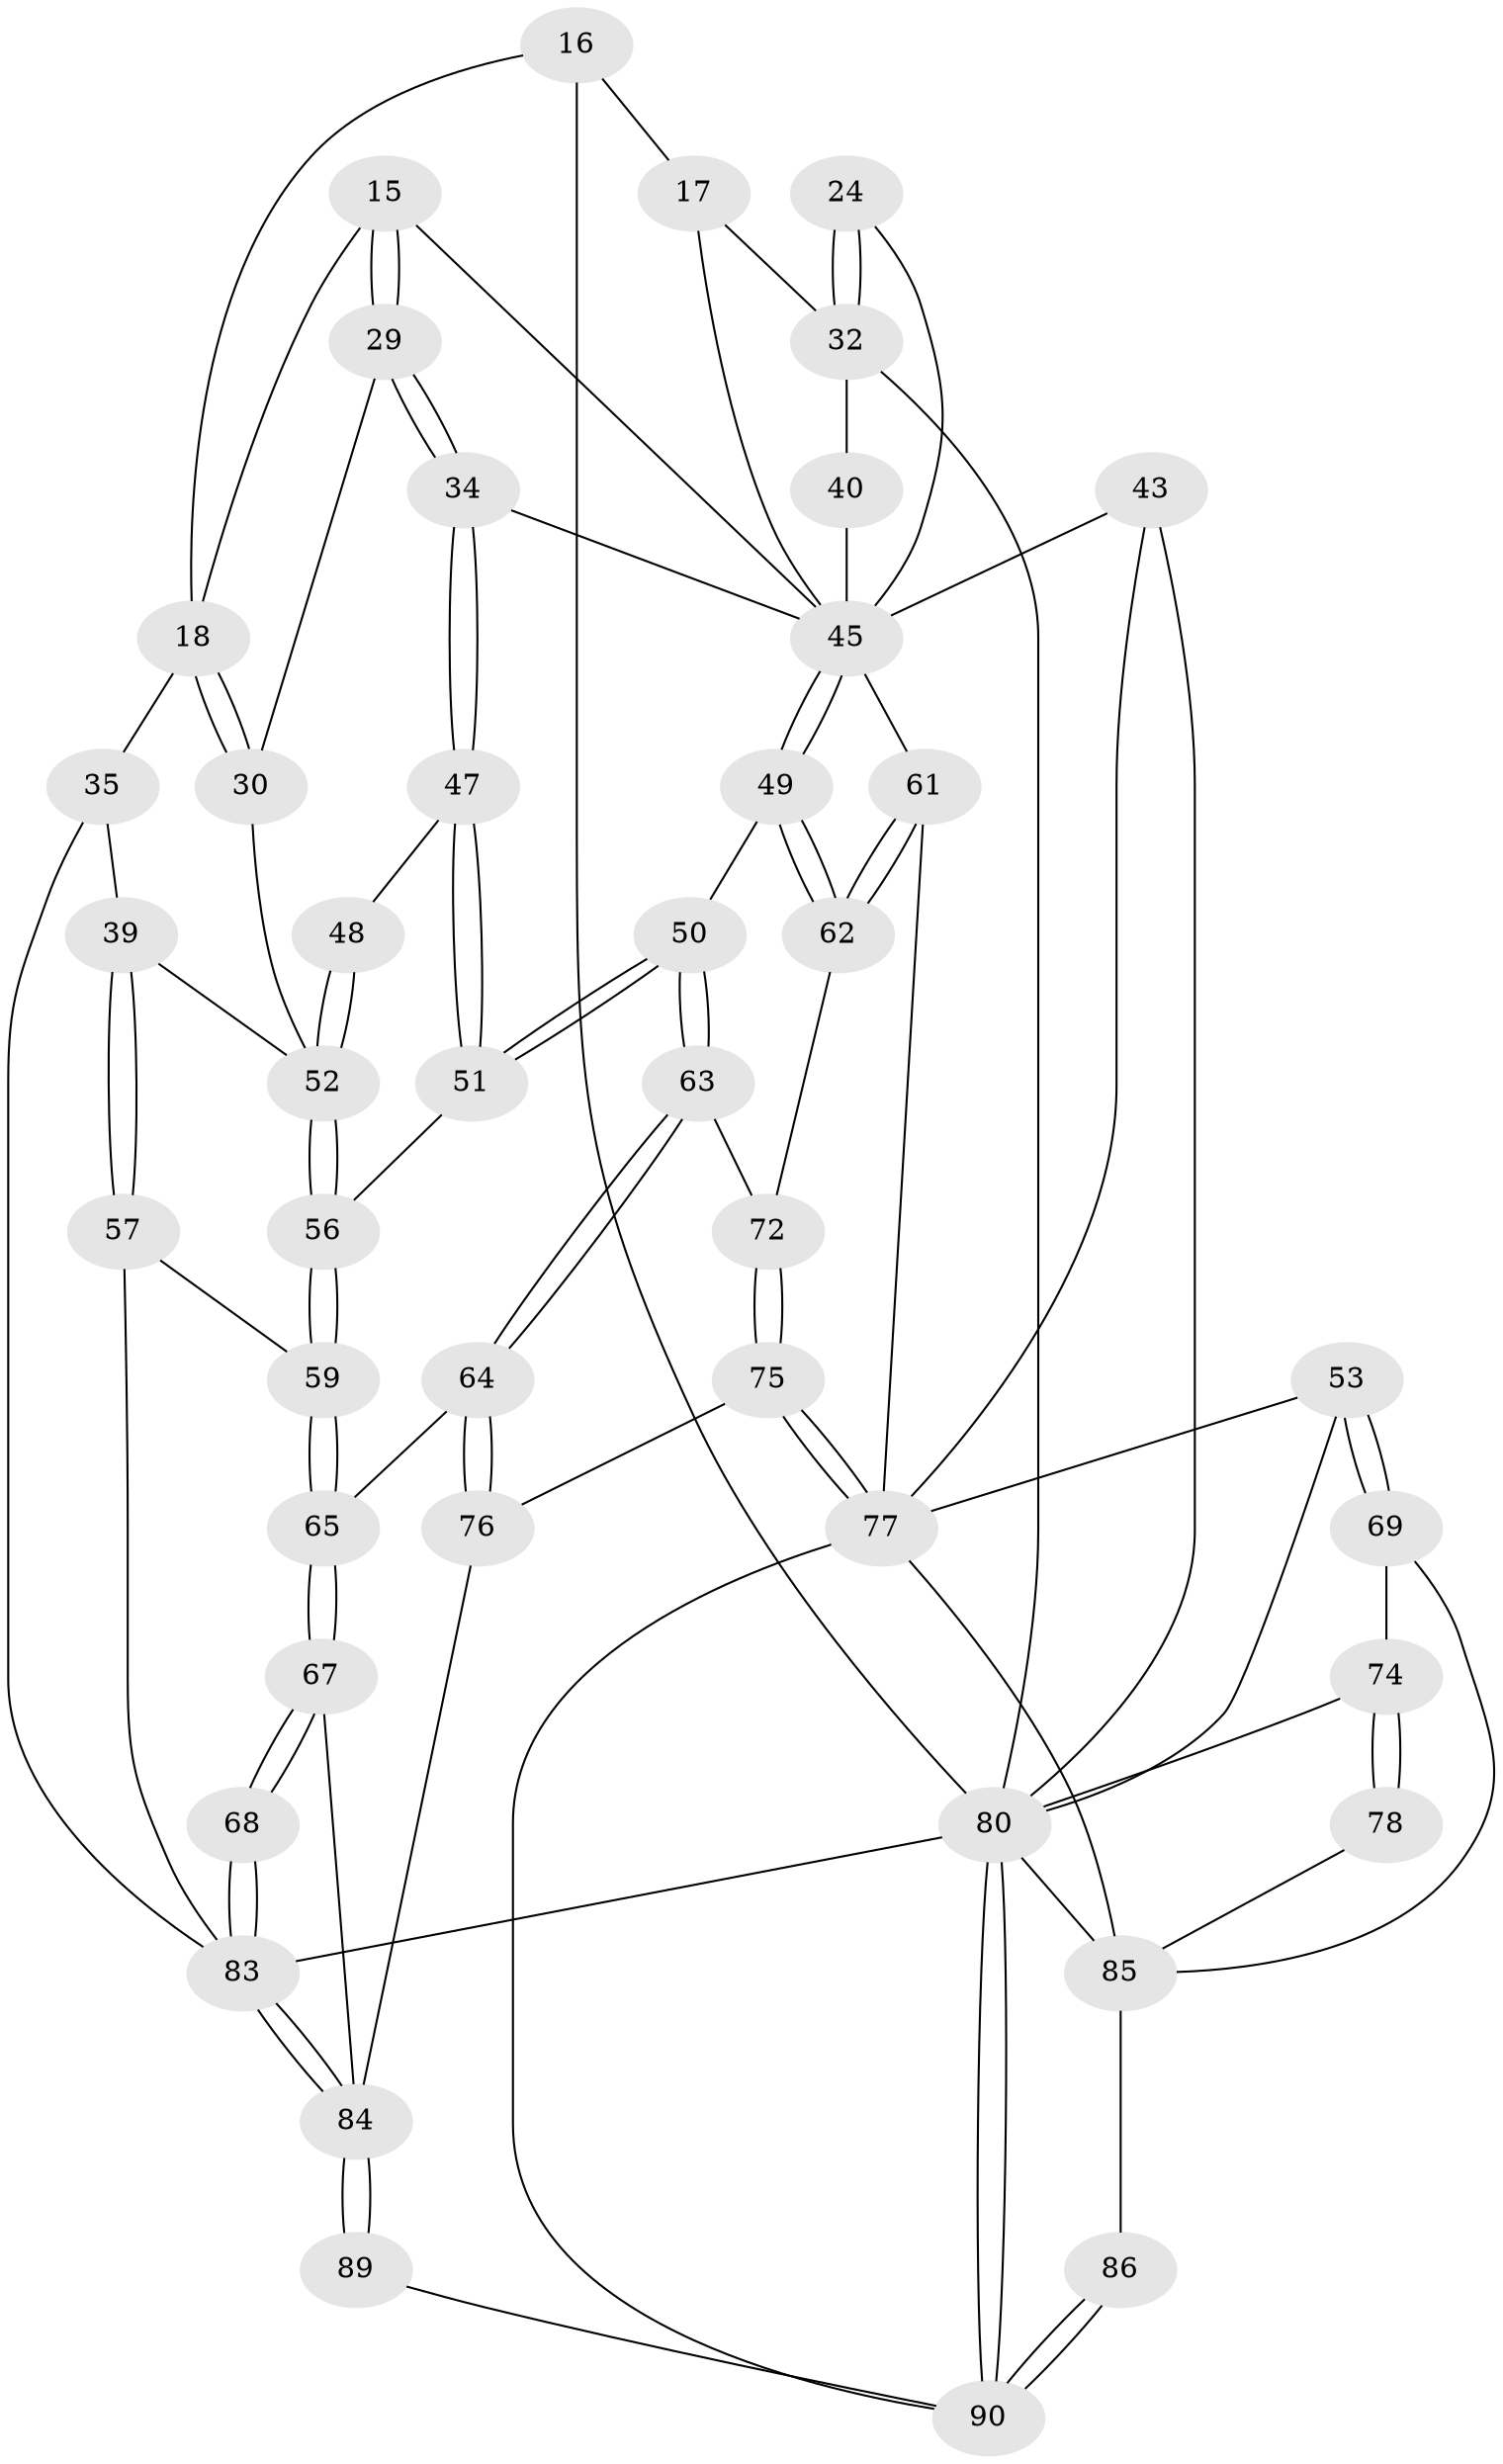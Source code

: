 // original degree distribution, {3: 0.022222222222222223, 6: 0.18888888888888888, 4: 0.2111111111111111, 5: 0.5777777777777777}
// Generated by graph-tools (version 1.1) at 2025/01/03/09/25 05:01:10]
// undirected, 45 vertices, 104 edges
graph export_dot {
graph [start="1"]
  node [color=gray90,style=filled];
  15 [pos="+0.29599947141668626+0.18053790815152804"];
  16 [pos="+0.8332833479479768+0.10921407545652206",super="+9"];
  17 [pos="+0.6342417050859623+0.10508645596566399",super="+12"];
  18 [pos="+0.13209733639996157+0.17830990184775689",super="+7+6"];
  24 [pos="+0.5989067526080285+0.2659854567106477"];
  29 [pos="+0.2922725730966687+0.3035730350816019"];
  30 [pos="+0.19245408580316836+0.3384298262162658"];
  32 [pos="+0.5896053740823003+0.31762175183867425",super="+31+23"];
  34 [pos="+0.36679768545395114+0.3602906998059683"];
  35 [pos="+0.01026765765994096+0.22262041192517817",super="+19"];
  39 [pos="+0.10994489597086483+0.3979587042554347"];
  40 [pos="+0.5852972994713235+0.31916085337328015",super="+27"];
  43 [pos="+0.6923804246357154+0.3904458549470162"];
  45 [pos="+0.5253344561855074+0.46064816653862606",super="+44+41+33+28+25"];
  47 [pos="+0.36482666614425174+0.37025064886363085"];
  48 [pos="+0.26426361919878116+0.4389293150308569"];
  49 [pos="+0.45985072713401753+0.514118593840472"];
  50 [pos="+0.4179151979376566+0.5254414183447905"];
  51 [pos="+0.39943542289613543+0.5052949358677103"];
  52 [pos="+0.255699290385635+0.4723326942275589",super="+38+37"];
  53 [pos="+0.7768443634100787+0.5287258110573181"];
  56 [pos="+0.2556432619973325+0.49752092249518626"];
  57 [pos="+0.08976360963875733+0.43173178256737177"];
  59 [pos="+0.22399869824985635+0.5370690064777375"];
  61 [pos="+0.5893833870609054+0.6307615409530863",super="+60"];
  62 [pos="+0.5856230101229093+0.6302405755779399"];
  63 [pos="+0.4001371157573165+0.5866613792138815"];
  64 [pos="+0.3363981194496714+0.6614602192813792"];
  65 [pos="+0.21461356399784728+0.630098506374182"];
  67 [pos="+0.10889814214110125+0.6884669816227638"];
  68 [pos="+0+0.6981749351627875"];
  69 [pos="+0.7452857394263809+0.7501388929121316"];
  72 [pos="+0.505590060748599+0.6537934386053708"];
  74 [pos="+0.7563227495834504+0.750969954499493",super="+73"];
  75 [pos="+0.44621036740264197+0.7788641047328583"];
  76 [pos="+0.389748255644833+0.7895027762398833"];
  77 [pos="+0.5892494644503192+0.8061817496755809",super="+71+66+54+55"];
  78 [pos="+1+1"];
  80 [pos="+1+1",super="+10+46"];
  83 [pos="+0+1",super="+11+58"];
  84 [pos="+0.1441836421269407+1",super="+82+81"];
  85 [pos="+0.7317245350663131+0.9248769023701268",super="+79+70"];
  86 [pos="+0.6541437026371815+0.9537534459391652"];
  89 [pos="+0.3210721259287527+1"];
  90 [pos="+0.5710027600228347+1",super="+88"];
  15 -- 29;
  15 -- 29;
  15 -- 45;
  15 -- 18;
  16 -- 17 [weight=2];
  16 -- 80 [weight=2];
  16 -- 18;
  17 -- 32;
  17 -- 45;
  18 -- 30;
  18 -- 30;
  18 -- 35 [weight=3];
  24 -- 32 [weight=2];
  24 -- 32;
  24 -- 45;
  29 -- 30;
  29 -- 34;
  29 -- 34;
  30 -- 52;
  32 -- 40;
  32 -- 80 [weight=2];
  34 -- 47;
  34 -- 47;
  34 -- 45;
  35 -- 39;
  35 -- 83 [weight=2];
  39 -- 57;
  39 -- 57;
  39 -- 52;
  40 -- 45 [weight=3];
  43 -- 77;
  43 -- 45;
  43 -- 80;
  45 -- 49;
  45 -- 49;
  45 -- 61;
  47 -- 48;
  47 -- 51;
  47 -- 51;
  48 -- 52 [weight=2];
  48 -- 52;
  49 -- 50;
  49 -- 62;
  49 -- 62;
  50 -- 51;
  50 -- 51;
  50 -- 63;
  50 -- 63;
  51 -- 56;
  52 -- 56;
  52 -- 56;
  53 -- 69;
  53 -- 69;
  53 -- 77;
  53 -- 80;
  56 -- 59;
  56 -- 59;
  57 -- 59;
  57 -- 83;
  59 -- 65;
  59 -- 65;
  61 -- 62;
  61 -- 62;
  61 -- 77 [weight=2];
  62 -- 72;
  63 -- 64;
  63 -- 64;
  63 -- 72;
  64 -- 65;
  64 -- 76;
  64 -- 76;
  65 -- 67;
  65 -- 67;
  67 -- 68;
  67 -- 68;
  67 -- 84;
  68 -- 83 [weight=2];
  68 -- 83;
  69 -- 74;
  69 -- 85;
  72 -- 75;
  72 -- 75;
  74 -- 78 [weight=2];
  74 -- 78;
  74 -- 80;
  75 -- 76;
  75 -- 77;
  75 -- 77;
  76 -- 84;
  77 -- 90;
  77 -- 85;
  78 -- 85;
  80 -- 90;
  80 -- 90;
  80 -- 83 [weight=2];
  80 -- 85;
  83 -- 84;
  83 -- 84;
  84 -- 89 [weight=2];
  84 -- 89;
  85 -- 86;
  86 -- 90 [weight=2];
  86 -- 90;
  89 -- 90;
}
